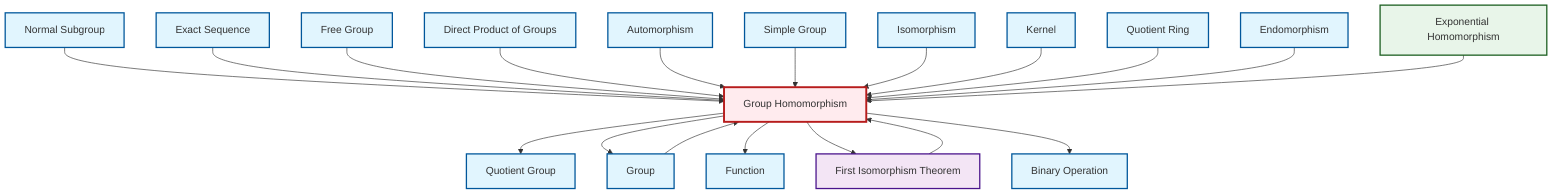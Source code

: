 graph TD
    classDef definition fill:#e1f5fe,stroke:#01579b,stroke-width:2px
    classDef theorem fill:#f3e5f5,stroke:#4a148c,stroke-width:2px
    classDef axiom fill:#fff3e0,stroke:#e65100,stroke-width:2px
    classDef example fill:#e8f5e9,stroke:#1b5e20,stroke-width:2px
    classDef current fill:#ffebee,stroke:#b71c1c,stroke-width:3px
    def-function["Function"]:::definition
    def-quotient-ring["Quotient Ring"]:::definition
    def-isomorphism["Isomorphism"]:::definition
    def-quotient-group["Quotient Group"]:::definition
    def-endomorphism["Endomorphism"]:::definition
    def-free-group["Free Group"]:::definition
    def-simple-group["Simple Group"]:::definition
    thm-first-isomorphism["First Isomorphism Theorem"]:::theorem
    def-group["Group"]:::definition
    ex-exponential-homomorphism["Exponential Homomorphism"]:::example
    def-homomorphism["Group Homomorphism"]:::definition
    def-binary-operation["Binary Operation"]:::definition
    def-automorphism["Automorphism"]:::definition
    def-exact-sequence["Exact Sequence"]:::definition
    def-kernel["Kernel"]:::definition
    def-direct-product["Direct Product of Groups"]:::definition
    def-normal-subgroup["Normal Subgroup"]:::definition
    def-homomorphism --> def-quotient-group
    def-normal-subgroup --> def-homomorphism
    thm-first-isomorphism --> def-homomorphism
    def-exact-sequence --> def-homomorphism
    def-free-group --> def-homomorphism
    def-direct-product --> def-homomorphism
    def-homomorphism --> def-group
    def-automorphism --> def-homomorphism
    def-simple-group --> def-homomorphism
    def-isomorphism --> def-homomorphism
    def-kernel --> def-homomorphism
    def-quotient-ring --> def-homomorphism
    def-homomorphism --> def-function
    def-endomorphism --> def-homomorphism
    def-homomorphism --> thm-first-isomorphism
    ex-exponential-homomorphism --> def-homomorphism
    def-group --> def-homomorphism
    def-homomorphism --> def-binary-operation
    class def-homomorphism current